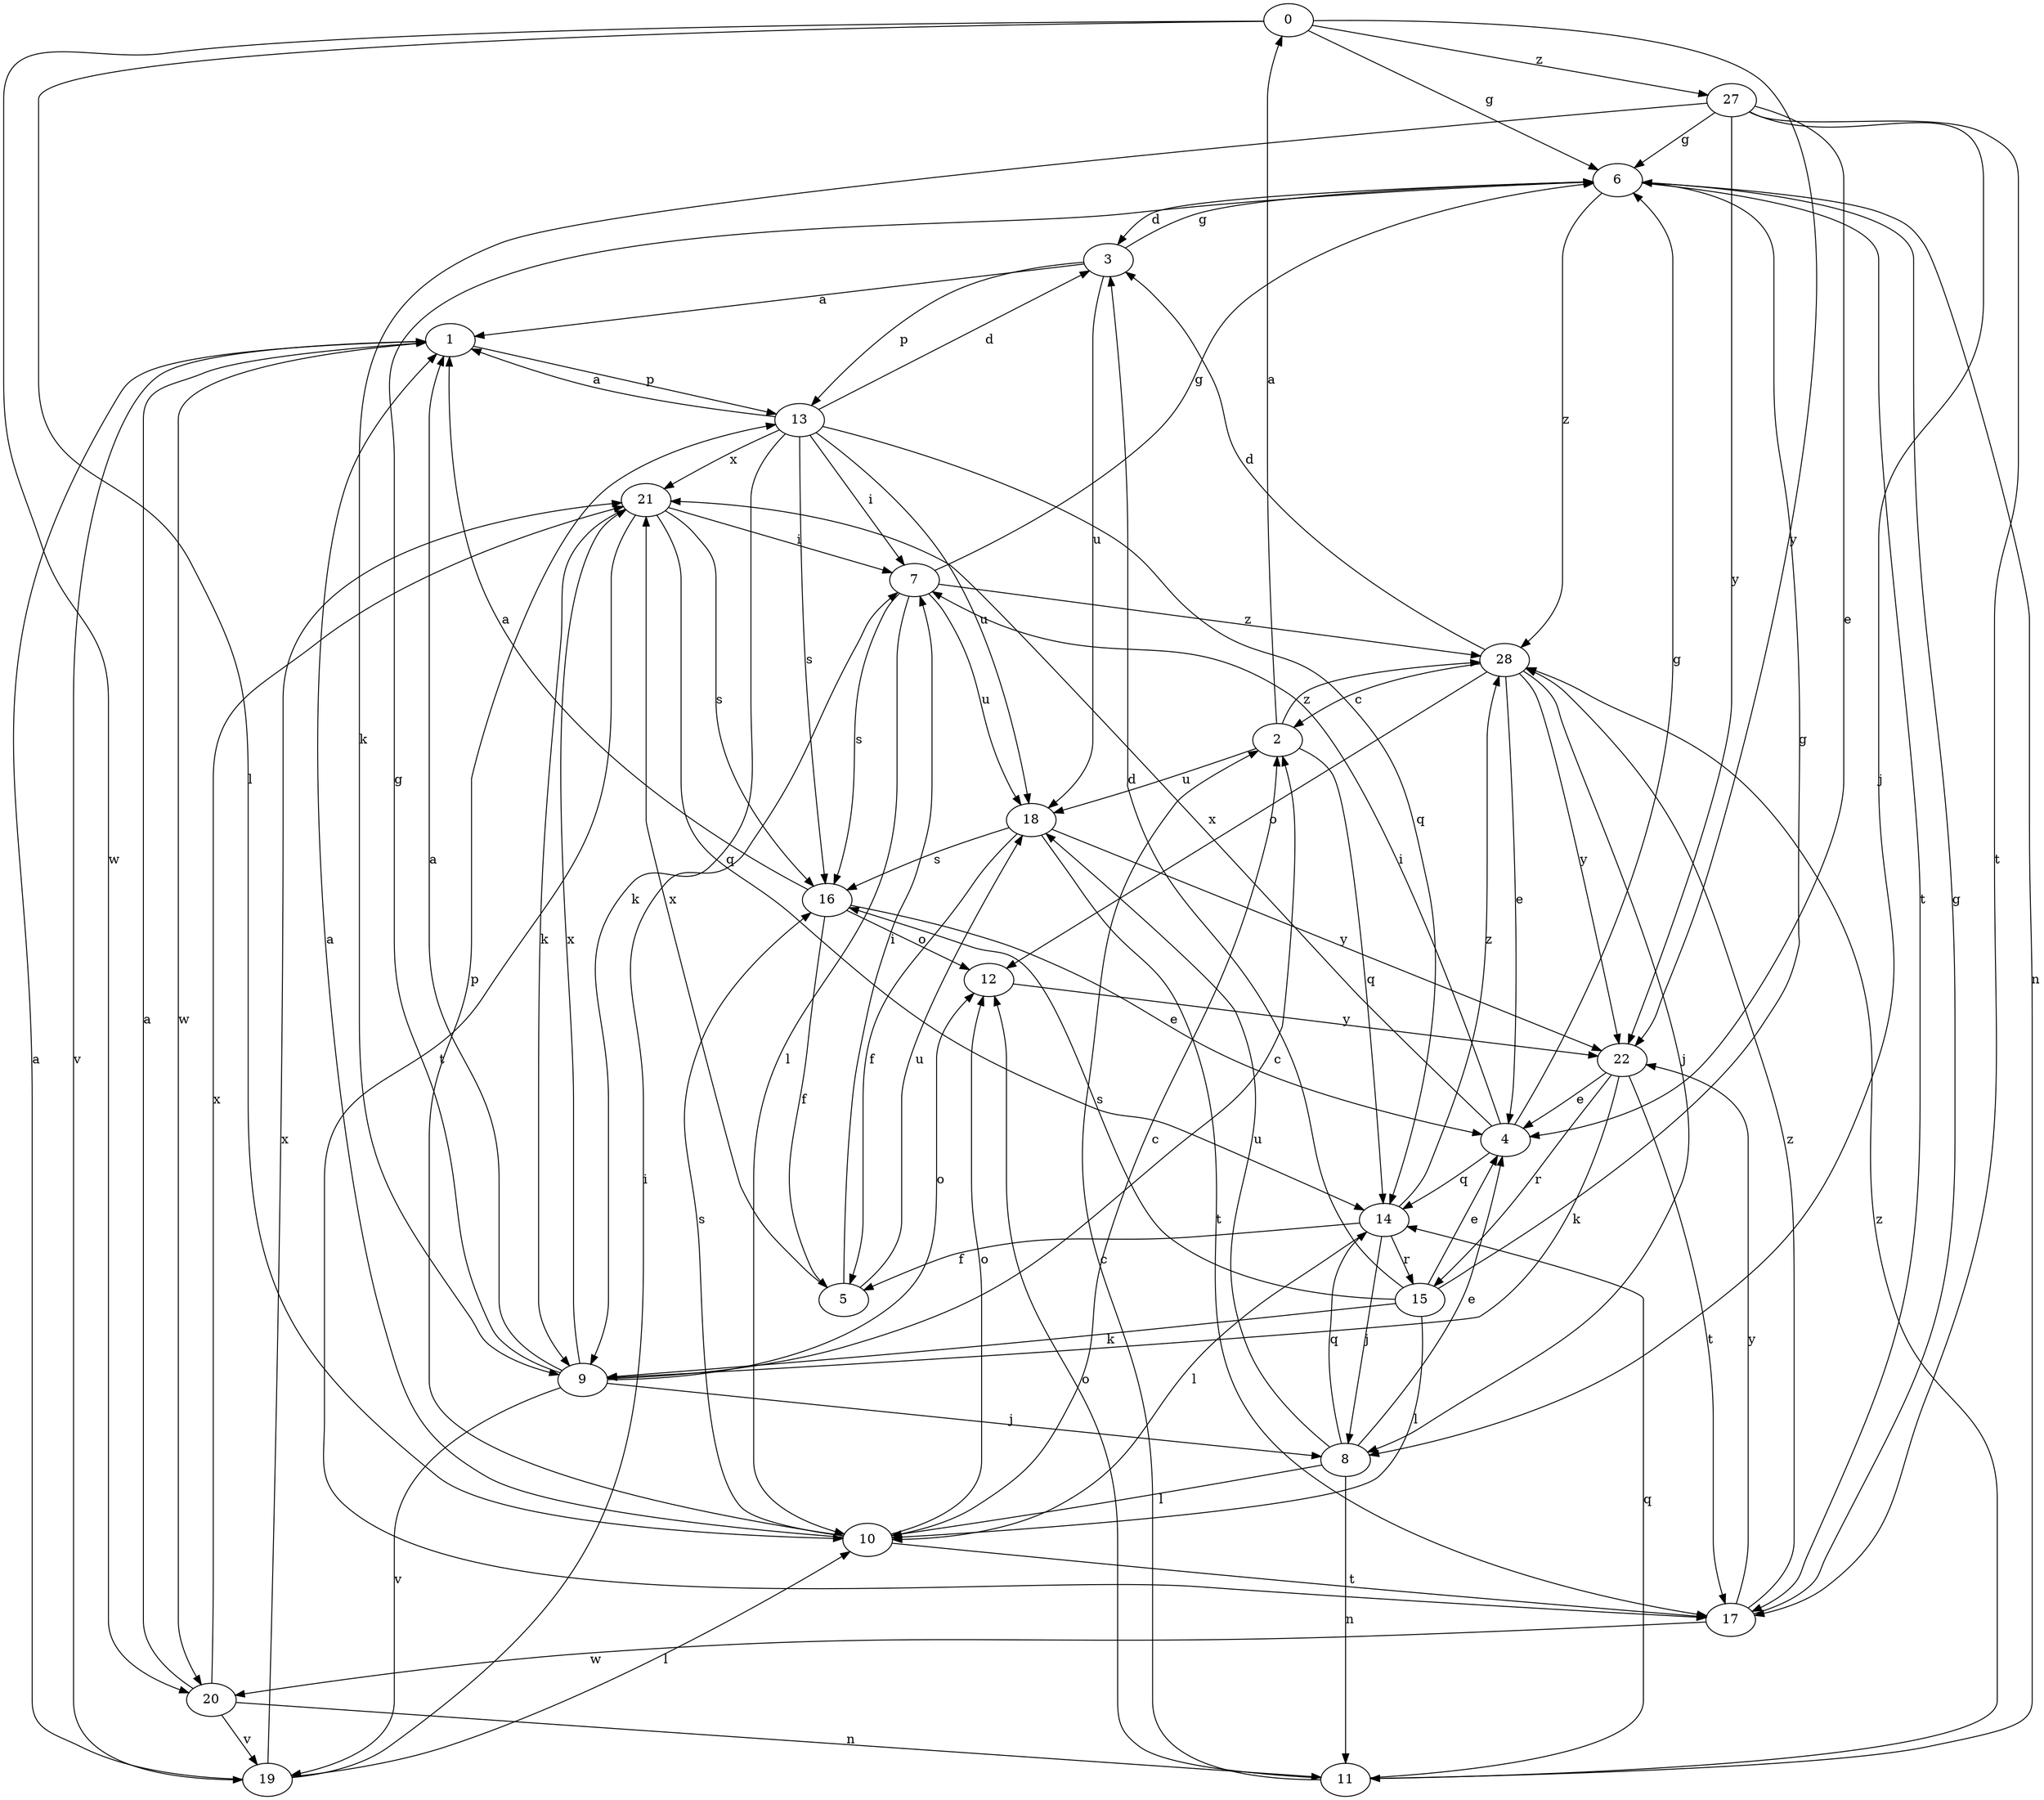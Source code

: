 strict digraph  {
0;
1;
2;
3;
4;
5;
6;
7;
8;
9;
10;
11;
12;
13;
14;
15;
16;
17;
18;
19;
20;
21;
22;
27;
28;
0 -> 6  [label=g];
0 -> 10  [label=l];
0 -> 20  [label=w];
0 -> 22  [label=y];
0 -> 27  [label=z];
1 -> 13  [label=p];
1 -> 19  [label=v];
1 -> 20  [label=w];
2 -> 0  [label=a];
2 -> 14  [label=q];
2 -> 18  [label=u];
2 -> 28  [label=z];
3 -> 1  [label=a];
3 -> 6  [label=g];
3 -> 13  [label=p];
3 -> 18  [label=u];
4 -> 6  [label=g];
4 -> 7  [label=i];
4 -> 14  [label=q];
4 -> 21  [label=x];
5 -> 7  [label=i];
5 -> 18  [label=u];
5 -> 21  [label=x];
6 -> 3  [label=d];
6 -> 11  [label=n];
6 -> 17  [label=t];
6 -> 28  [label=z];
7 -> 6  [label=g];
7 -> 10  [label=l];
7 -> 16  [label=s];
7 -> 18  [label=u];
7 -> 28  [label=z];
8 -> 4  [label=e];
8 -> 10  [label=l];
8 -> 11  [label=n];
8 -> 14  [label=q];
8 -> 18  [label=u];
9 -> 1  [label=a];
9 -> 2  [label=c];
9 -> 6  [label=g];
9 -> 8  [label=j];
9 -> 12  [label=o];
9 -> 19  [label=v];
9 -> 21  [label=x];
10 -> 1  [label=a];
10 -> 2  [label=c];
10 -> 12  [label=o];
10 -> 13  [label=p];
10 -> 16  [label=s];
10 -> 17  [label=t];
11 -> 2  [label=c];
11 -> 12  [label=o];
11 -> 14  [label=q];
11 -> 28  [label=z];
12 -> 22  [label=y];
13 -> 1  [label=a];
13 -> 3  [label=d];
13 -> 7  [label=i];
13 -> 9  [label=k];
13 -> 14  [label=q];
13 -> 16  [label=s];
13 -> 18  [label=u];
13 -> 21  [label=x];
14 -> 5  [label=f];
14 -> 8  [label=j];
14 -> 10  [label=l];
14 -> 15  [label=r];
14 -> 28  [label=z];
15 -> 3  [label=d];
15 -> 4  [label=e];
15 -> 6  [label=g];
15 -> 9  [label=k];
15 -> 10  [label=l];
15 -> 16  [label=s];
16 -> 1  [label=a];
16 -> 4  [label=e];
16 -> 5  [label=f];
16 -> 12  [label=o];
17 -> 6  [label=g];
17 -> 20  [label=w];
17 -> 22  [label=y];
17 -> 28  [label=z];
18 -> 5  [label=f];
18 -> 16  [label=s];
18 -> 17  [label=t];
18 -> 22  [label=y];
19 -> 1  [label=a];
19 -> 7  [label=i];
19 -> 10  [label=l];
19 -> 21  [label=x];
20 -> 1  [label=a];
20 -> 11  [label=n];
20 -> 19  [label=v];
20 -> 21  [label=x];
21 -> 7  [label=i];
21 -> 9  [label=k];
21 -> 14  [label=q];
21 -> 16  [label=s];
21 -> 17  [label=t];
22 -> 4  [label=e];
22 -> 9  [label=k];
22 -> 15  [label=r];
22 -> 17  [label=t];
27 -> 4  [label=e];
27 -> 6  [label=g];
27 -> 8  [label=j];
27 -> 9  [label=k];
27 -> 17  [label=t];
27 -> 22  [label=y];
28 -> 2  [label=c];
28 -> 3  [label=d];
28 -> 4  [label=e];
28 -> 8  [label=j];
28 -> 12  [label=o];
28 -> 22  [label=y];
}
